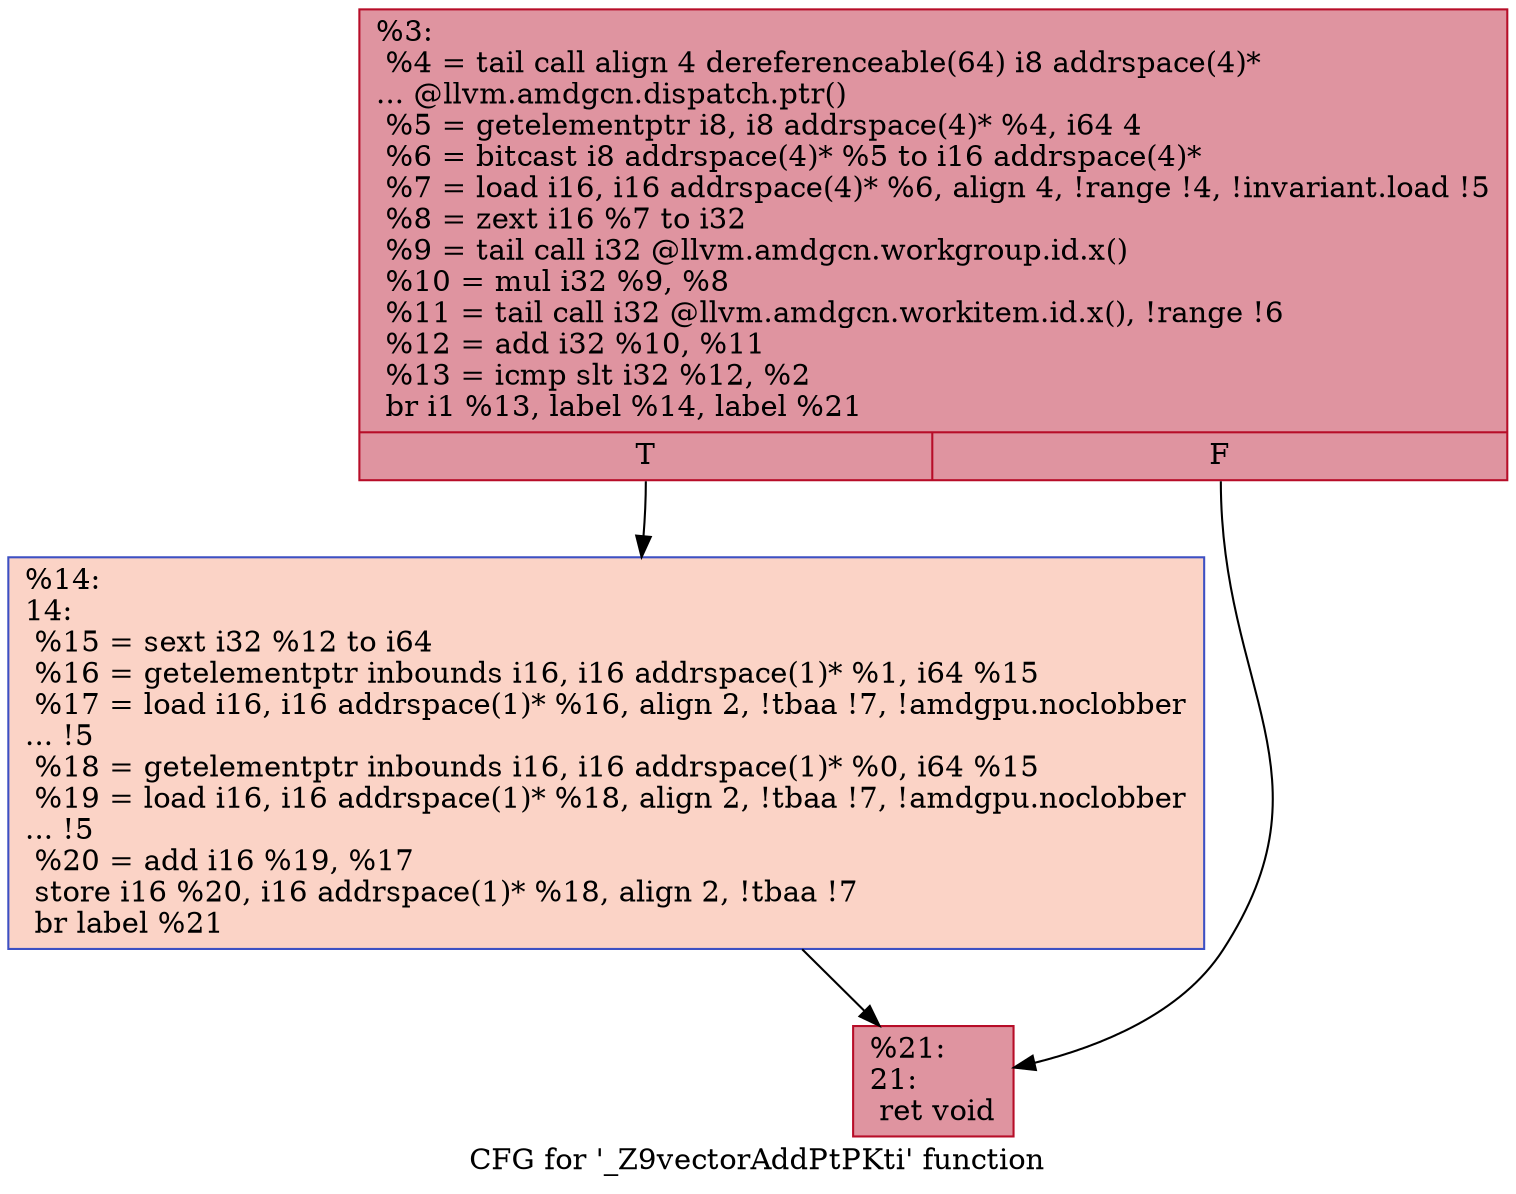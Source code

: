 digraph "CFG for '_Z9vectorAddPtPKti' function" {
	label="CFG for '_Z9vectorAddPtPKti' function";

	Node0x4763030 [shape=record,color="#b70d28ff", style=filled, fillcolor="#b70d2870",label="{%3:\l  %4 = tail call align 4 dereferenceable(64) i8 addrspace(4)*\l... @llvm.amdgcn.dispatch.ptr()\l  %5 = getelementptr i8, i8 addrspace(4)* %4, i64 4\l  %6 = bitcast i8 addrspace(4)* %5 to i16 addrspace(4)*\l  %7 = load i16, i16 addrspace(4)* %6, align 4, !range !4, !invariant.load !5\l  %8 = zext i16 %7 to i32\l  %9 = tail call i32 @llvm.amdgcn.workgroup.id.x()\l  %10 = mul i32 %9, %8\l  %11 = tail call i32 @llvm.amdgcn.workitem.id.x(), !range !6\l  %12 = add i32 %10, %11\l  %13 = icmp slt i32 %12, %2\l  br i1 %13, label %14, label %21\l|{<s0>T|<s1>F}}"];
	Node0x4763030:s0 -> Node0x4764f30;
	Node0x4763030:s1 -> Node0x4764fc0;
	Node0x4764f30 [shape=record,color="#3d50c3ff", style=filled, fillcolor="#f59c7d70",label="{%14:\l14:                                               \l  %15 = sext i32 %12 to i64\l  %16 = getelementptr inbounds i16, i16 addrspace(1)* %1, i64 %15\l  %17 = load i16, i16 addrspace(1)* %16, align 2, !tbaa !7, !amdgpu.noclobber\l... !5\l  %18 = getelementptr inbounds i16, i16 addrspace(1)* %0, i64 %15\l  %19 = load i16, i16 addrspace(1)* %18, align 2, !tbaa !7, !amdgpu.noclobber\l... !5\l  %20 = add i16 %19, %17\l  store i16 %20, i16 addrspace(1)* %18, align 2, !tbaa !7\l  br label %21\l}"];
	Node0x4764f30 -> Node0x4764fc0;
	Node0x4764fc0 [shape=record,color="#b70d28ff", style=filled, fillcolor="#b70d2870",label="{%21:\l21:                                               \l  ret void\l}"];
}
